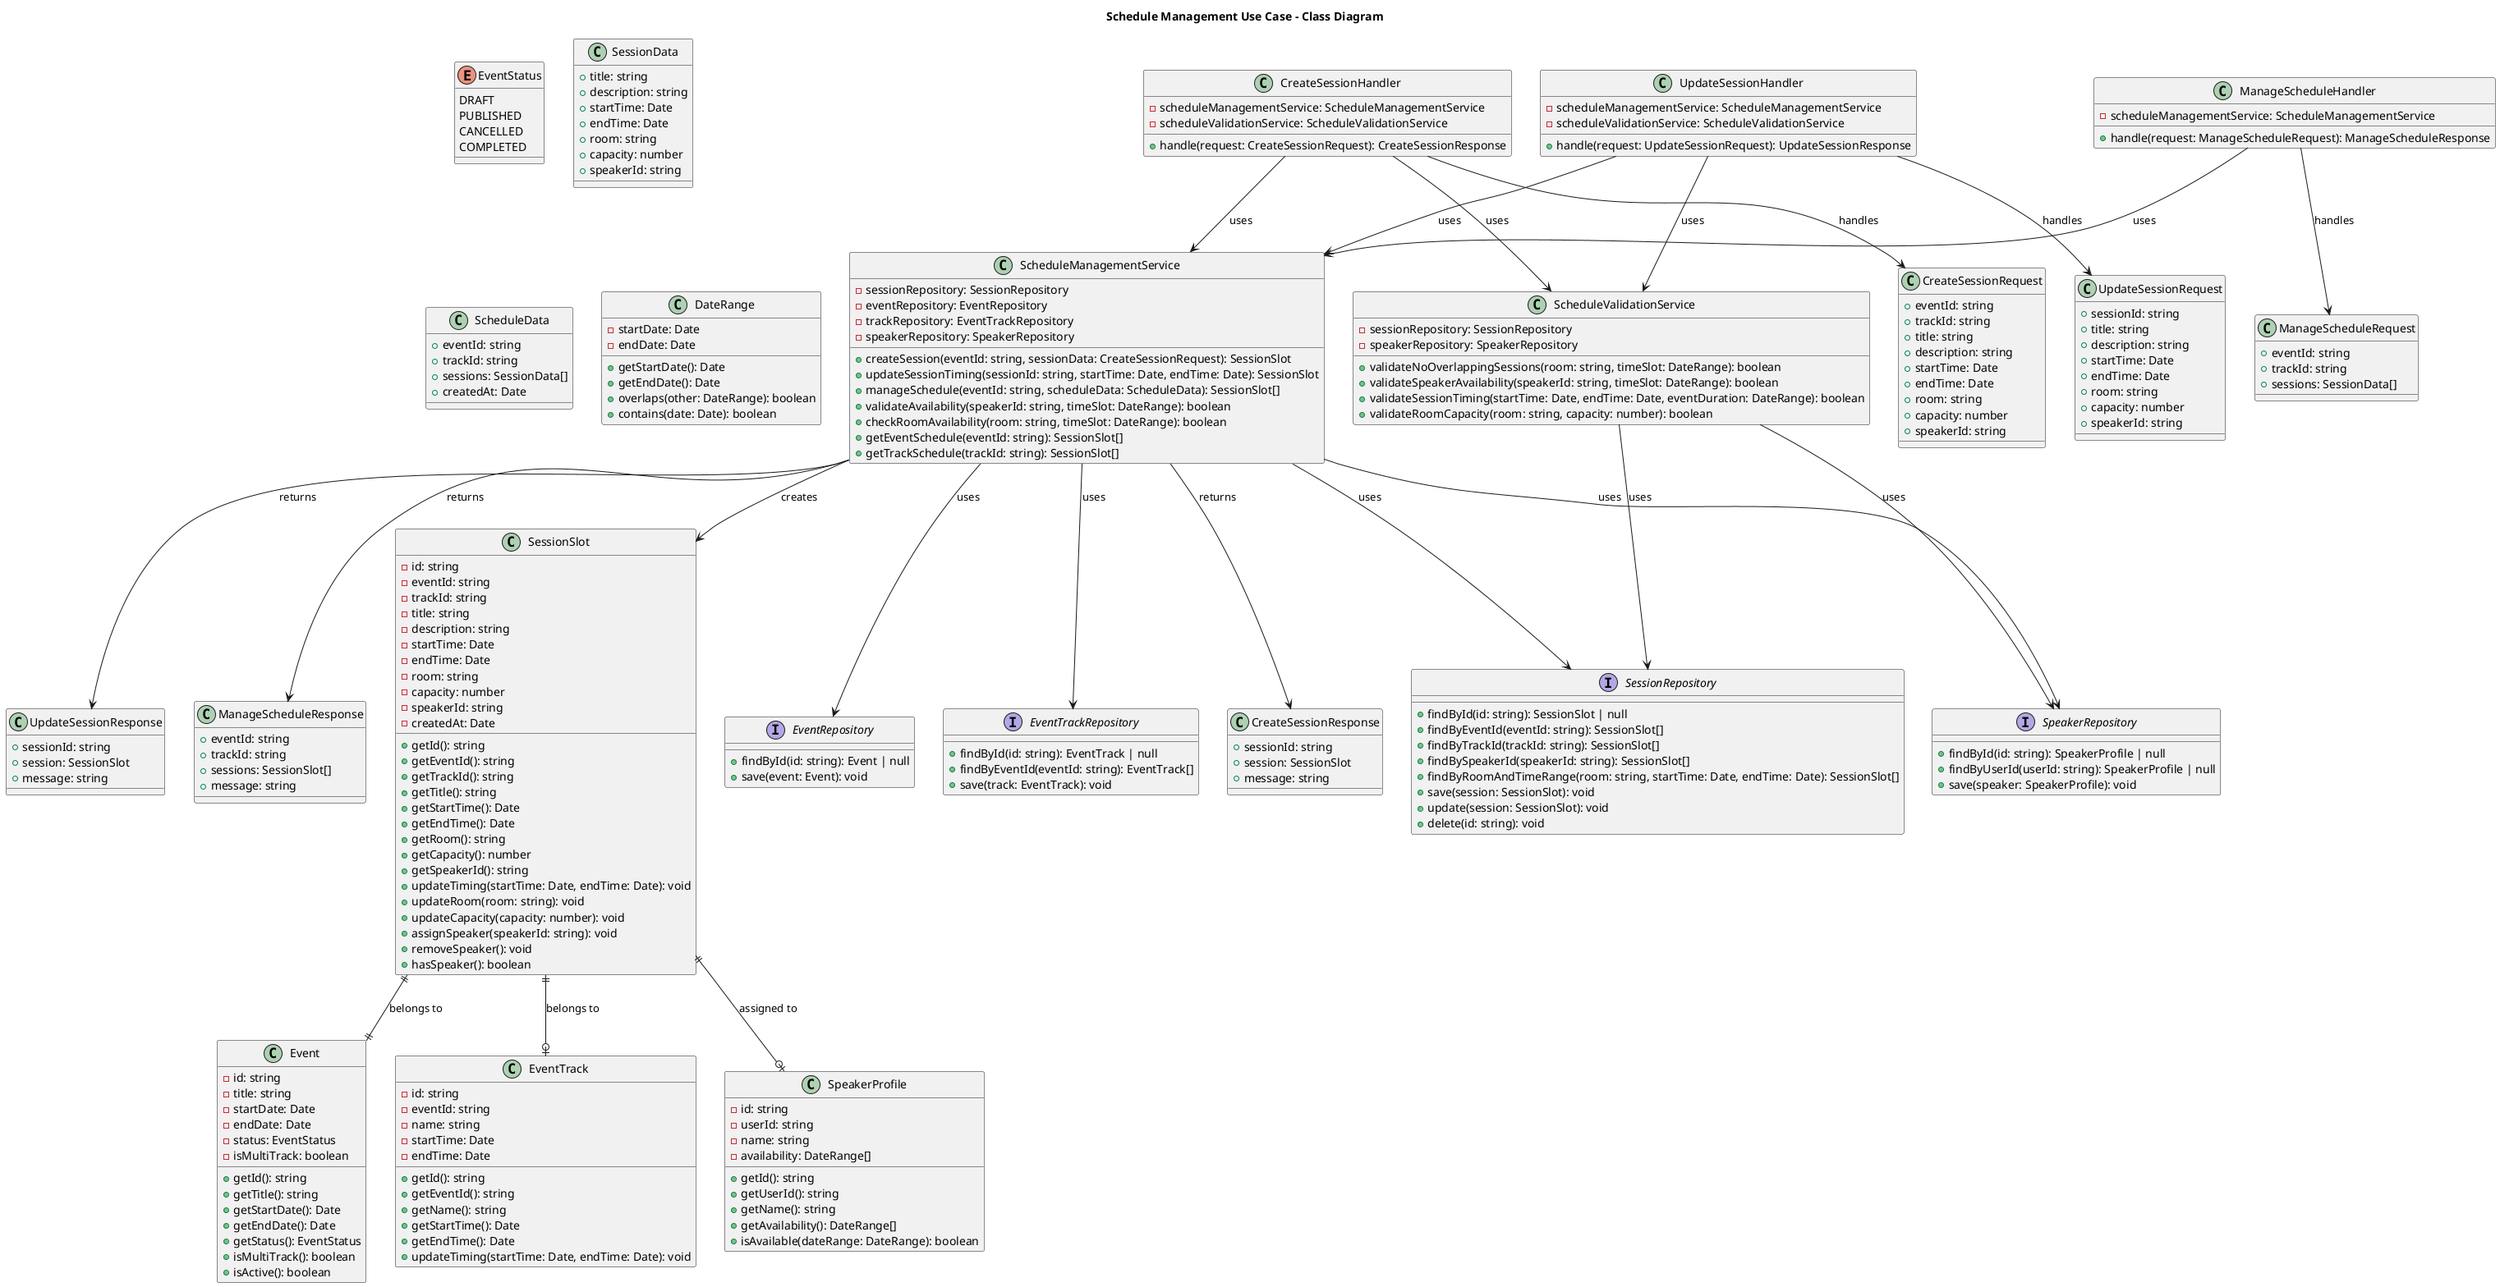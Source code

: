 @startuml ScheduleManagementUseCase
title Schedule Management Use Case - Class Diagram

' Core Domain Entities
class SessionSlot {
  - id: string
  - eventId: string
  - trackId: string
  - title: string
  - description: string
  - startTime: Date
  - endTime: Date
  - room: string
  - capacity: number
  - speakerId: string
  - createdAt: Date
  + getId(): string
  + getEventId(): string
  + getTrackId(): string
  + getTitle(): string
  + getStartTime(): Date
  + getEndTime(): Date
  + getRoom(): string
  + getCapacity(): number
  + getSpeakerId(): string
  + updateTiming(startTime: Date, endTime: Date): void
  + updateRoom(room: string): void
  + updateCapacity(capacity: number): void
  + assignSpeaker(speakerId: string): void
  + removeSpeaker(): void
  + hasSpeaker(): boolean
}

class Event {
  - id: string
  - title: string
  - startDate: Date
  - endDate: Date
  - status: EventStatus
  - isMultiTrack: boolean
  + getId(): string
  + getTitle(): string
  + getStartDate(): Date
  + getEndDate(): Date
  + getStatus(): EventStatus
  + isMultiTrack(): boolean
  + isActive(): boolean
}

class EventTrack {
  - id: string
  - eventId: string
  - name: string
  - startTime: Date
  - endTime: Date
  + getId(): string
  + getEventId(): string
  + getName(): string
  + getStartTime(): Date
  + getEndTime(): Date
  + updateTiming(startTime: Date, endTime: Date): void
}

class SpeakerProfile {
  - id: string
  - userId: string
  - name: string
  - availability: DateRange[]
  + getId(): string
  + getUserId(): string
  + getName(): string
  + getAvailability(): DateRange[]
  + isAvailable(dateRange: DateRange): boolean
}

enum EventStatus {
  DRAFT
  PUBLISHED
  CANCELLED
  COMPLETED
}

' Domain Services
class ScheduleManagementService {
  - sessionRepository: SessionRepository
  - eventRepository: EventRepository
  - trackRepository: EventTrackRepository
  - speakerRepository: SpeakerRepository
  + createSession(eventId: string, sessionData: CreateSessionRequest): SessionSlot
  + updateSessionTiming(sessionId: string, startTime: Date, endTime: Date): SessionSlot
  + manageSchedule(eventId: string, scheduleData: ScheduleData): SessionSlot[]
  + validateAvailability(speakerId: string, timeSlot: DateRange): boolean
  + checkRoomAvailability(room: string, timeSlot: DateRange): boolean
  + getEventSchedule(eventId: string): SessionSlot[]
  + getTrackSchedule(trackId: string): SessionSlot[]
}

class ScheduleValidationService {
  - sessionRepository: SessionRepository
  - speakerRepository: SpeakerRepository
  + validateNoOverlappingSessions(room: string, timeSlot: DateRange): boolean
  + validateSpeakerAvailability(speakerId: string, timeSlot: DateRange): boolean
  + validateSessionTiming(startTime: Date, endTime: Date, eventDuration: DateRange): boolean
  + validateRoomCapacity(room: string, capacity: number): boolean
}

' Application Handlers
class CreateSessionHandler {
  - scheduleManagementService: ScheduleManagementService
  - scheduleValidationService: ScheduleValidationService
  + handle(request: CreateSessionRequest): CreateSessionResponse
}

class UpdateSessionHandler {
  - scheduleManagementService: ScheduleManagementService
  - scheduleValidationService: ScheduleValidationService
  + handle(request: UpdateSessionRequest): UpdateSessionResponse
}

class ManageScheduleHandler {
  - scheduleManagementService: ScheduleManagementService
  + handle(request: ManageScheduleRequest): ManageScheduleResponse
}

' Infrastructure Layer
interface SessionRepository {
  + findById(id: string): SessionSlot | null
  + findByEventId(eventId: string): SessionSlot[]
  + findByTrackId(trackId: string): SessionSlot[]
  + findBySpeakerId(speakerId: string): SessionSlot[]
  + findByRoomAndTimeRange(room: string, startTime: Date, endTime: Date): SessionSlot[]
  + save(session: SessionSlot): void
  + update(session: SessionSlot): void
  + delete(id: string): void
}

interface EventRepository {
  + findById(id: string): Event | null
  + save(event: Event): void
}

interface EventTrackRepository {
  + findById(id: string): EventTrack | null
  + findByEventId(eventId: string): EventTrack[]
  + save(track: EventTrack): void
}

interface SpeakerRepository {
  + findById(id: string): SpeakerProfile | null
  + findByUserId(userId: string): SpeakerProfile | null
  + save(speaker: SpeakerProfile): void
}

' DTOs
class CreateSessionRequest {
  + eventId: string
  + trackId: string
  + title: string
  + description: string
  + startTime: Date
  + endTime: Date
  + room: string
  + capacity: number
  + speakerId: string
}

class UpdateSessionRequest {
  + sessionId: string
  + title: string
  + description: string
  + startTime: Date
  + endTime: Date
  + room: string
  + capacity: number
  + speakerId: string
}

class ManageScheduleRequest {
  + eventId: string
  + trackId: string
  + sessions: SessionData[]
}

class CreateSessionResponse {
  + sessionId: string
  + session: SessionSlot
  + message: string
}

class UpdateSessionResponse {
  + sessionId: string
  + session: SessionSlot
  + message: string
}

class ManageScheduleResponse {
  + eventId: string
  + trackId: string
  + sessions: SessionSlot[]
  + message: string
}

class SessionData {
  + title: string
  + description: string
  + startTime: Date
  + endTime: Date
  + room: string
  + capacity: number
  + speakerId: string
}

class ScheduleData {
  + eventId: string
  + trackId: string
  + sessions: SessionData[]
  + createdAt: Date
}

class DateRange {
  - startDate: Date
  - endDate: Date
  + getStartDate(): Date
  + getEndDate(): Date
  + overlaps(other: DateRange): boolean
  + contains(date: Date): boolean
}

' Relationships
SessionSlot ||--|| Event : "belongs to"
SessionSlot ||--o| EventTrack : "belongs to"
SessionSlot ||--o| SpeakerProfile : "assigned to"

ScheduleManagementService --> SessionRepository : "uses"
ScheduleManagementService --> EventRepository : "uses"
ScheduleManagementService --> EventTrackRepository : "uses"
ScheduleManagementService --> SpeakerRepository : "uses"

ScheduleValidationService --> SessionRepository : "uses"
ScheduleValidationService --> SpeakerRepository : "uses"

CreateSessionHandler --> ScheduleManagementService : "uses"
CreateSessionHandler --> ScheduleValidationService : "uses"
UpdateSessionHandler --> ScheduleManagementService : "uses"
UpdateSessionHandler --> ScheduleValidationService : "uses"
ManageScheduleHandler --> ScheduleManagementService : "uses"

CreateSessionHandler --> CreateSessionRequest : "handles"
UpdateSessionHandler --> UpdateSessionRequest : "handles"
ManageScheduleHandler --> ManageScheduleRequest : "handles"

ScheduleManagementService --> SessionSlot : "creates"
ScheduleManagementService --> CreateSessionResponse : "returns"
ScheduleManagementService --> UpdateSessionResponse : "returns"
ScheduleManagementService --> ManageScheduleResponse : "returns"

@enduml
